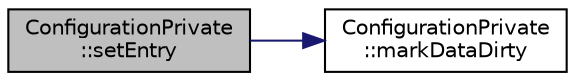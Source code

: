 digraph "ConfigurationPrivate::setEntry"
{
 // LATEX_PDF_SIZE
  edge [fontname="Helvetica",fontsize="10",labelfontname="Helvetica",labelfontsize="10"];
  node [fontname="Helvetica",fontsize="10",shape=record];
  rankdir="LR";
  Node1 [label="ConfigurationPrivate\l::setEntry",height=0.2,width=0.4,color="black", fillcolor="grey75", style="filled", fontcolor="black",tooltip=" "];
  Node1 -> Node2 [color="midnightblue",fontsize="10",style="solid",fontname="Helvetica"];
  Node2 [label="ConfigurationPrivate\l::markDataDirty",height=0.2,width=0.4,color="black", fillcolor="white", style="filled",URL="$class_configuration_private.html#a44f592ac1c47ba91c54b19a8bae91c7d",tooltip=" "];
}
